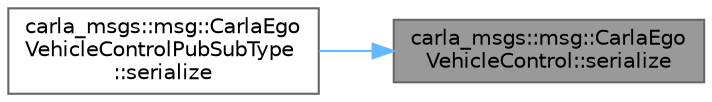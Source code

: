 digraph "carla_msgs::msg::CarlaEgoVehicleControl::serialize"
{
 // INTERACTIVE_SVG=YES
 // LATEX_PDF_SIZE
  bgcolor="transparent";
  edge [fontname=Helvetica,fontsize=10,labelfontname=Helvetica,labelfontsize=10];
  node [fontname=Helvetica,fontsize=10,shape=box,height=0.2,width=0.4];
  rankdir="RL";
  Node1 [id="Node000001",label="carla_msgs::msg::CarlaEgo\lVehicleControl::serialize",height=0.2,width=0.4,color="gray40", fillcolor="grey60", style="filled", fontcolor="black",tooltip="This function serializes an object using CDR serialization."];
  Node1 -> Node2 [id="edge1_Node000001_Node000002",dir="back",color="steelblue1",style="solid",tooltip=" "];
  Node2 [id="Node000002",label="carla_msgs::msg::CarlaEgo\lVehicleControlPubSubType\l::serialize",height=0.2,width=0.4,color="grey40", fillcolor="white", style="filled",URL="$d2/d09/classcarla__msgs_1_1msg_1_1CarlaEgoVehicleControlPubSubType.html#a8106cd3ce05c34e09a8d5eb7d4c50dd3",tooltip=" "];
}
